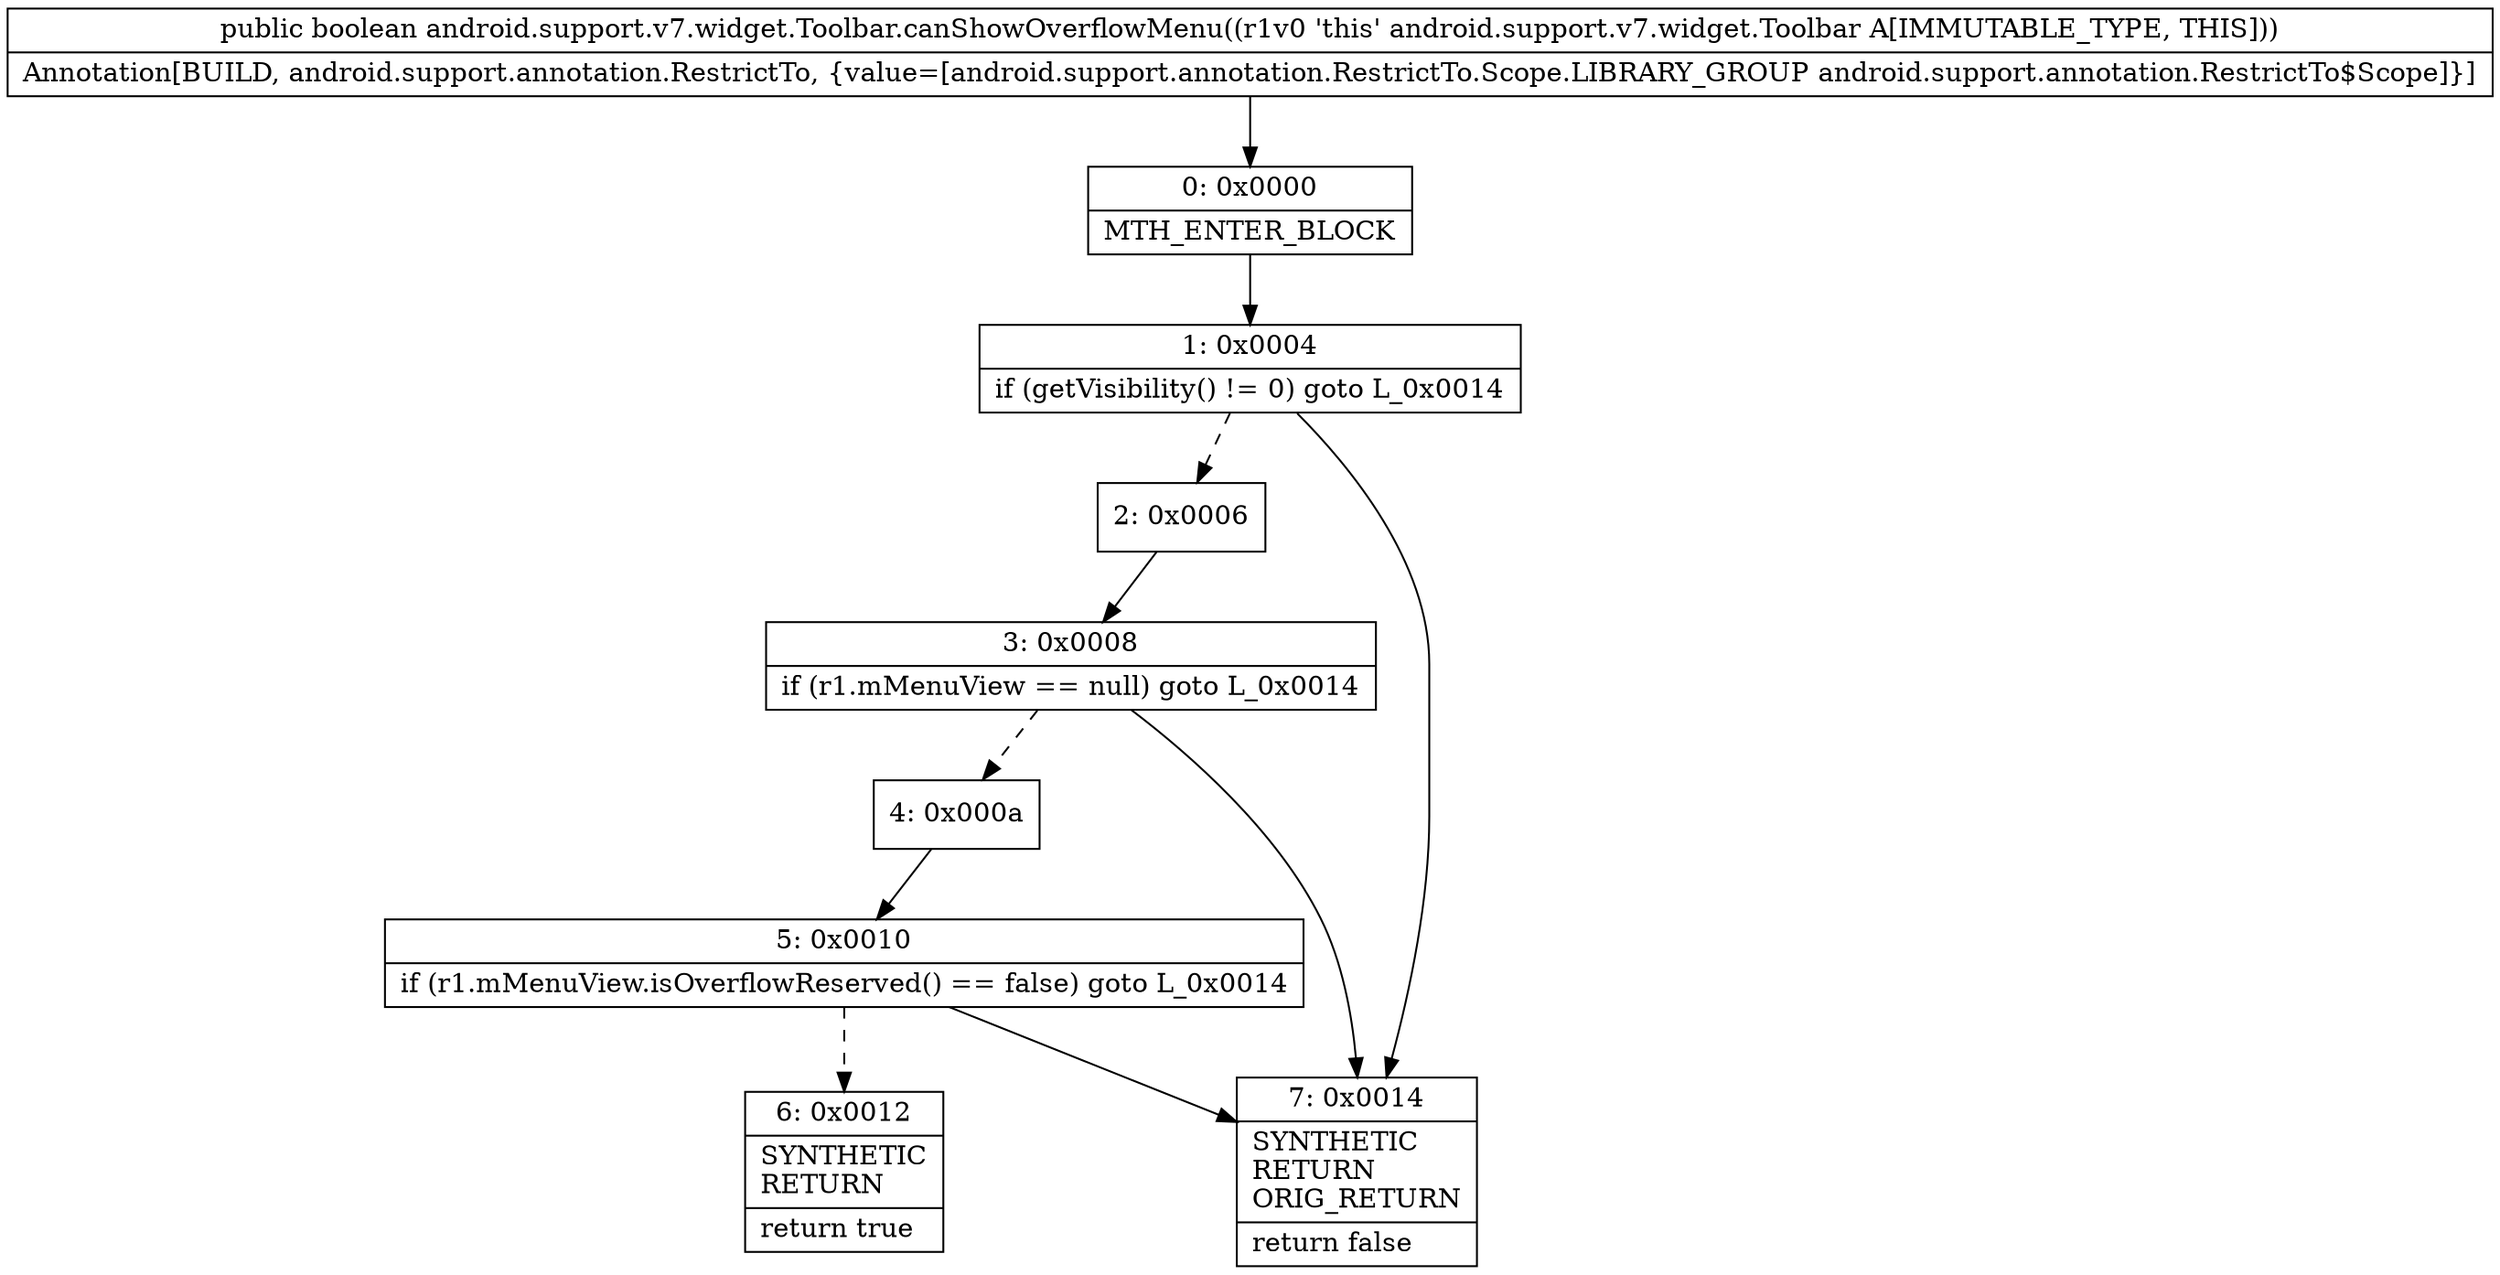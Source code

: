 digraph "CFG forandroid.support.v7.widget.Toolbar.canShowOverflowMenu()Z" {
Node_0 [shape=record,label="{0\:\ 0x0000|MTH_ENTER_BLOCK\l}"];
Node_1 [shape=record,label="{1\:\ 0x0004|if (getVisibility() != 0) goto L_0x0014\l}"];
Node_2 [shape=record,label="{2\:\ 0x0006}"];
Node_3 [shape=record,label="{3\:\ 0x0008|if (r1.mMenuView == null) goto L_0x0014\l}"];
Node_4 [shape=record,label="{4\:\ 0x000a}"];
Node_5 [shape=record,label="{5\:\ 0x0010|if (r1.mMenuView.isOverflowReserved() == false) goto L_0x0014\l}"];
Node_6 [shape=record,label="{6\:\ 0x0012|SYNTHETIC\lRETURN\l|return true\l}"];
Node_7 [shape=record,label="{7\:\ 0x0014|SYNTHETIC\lRETURN\lORIG_RETURN\l|return false\l}"];
MethodNode[shape=record,label="{public boolean android.support.v7.widget.Toolbar.canShowOverflowMenu((r1v0 'this' android.support.v7.widget.Toolbar A[IMMUTABLE_TYPE, THIS]))  | Annotation[BUILD, android.support.annotation.RestrictTo, \{value=[android.support.annotation.RestrictTo.Scope.LIBRARY_GROUP android.support.annotation.RestrictTo$Scope]\}]\l}"];
MethodNode -> Node_0;
Node_0 -> Node_1;
Node_1 -> Node_2[style=dashed];
Node_1 -> Node_7;
Node_2 -> Node_3;
Node_3 -> Node_4[style=dashed];
Node_3 -> Node_7;
Node_4 -> Node_5;
Node_5 -> Node_6[style=dashed];
Node_5 -> Node_7;
}

